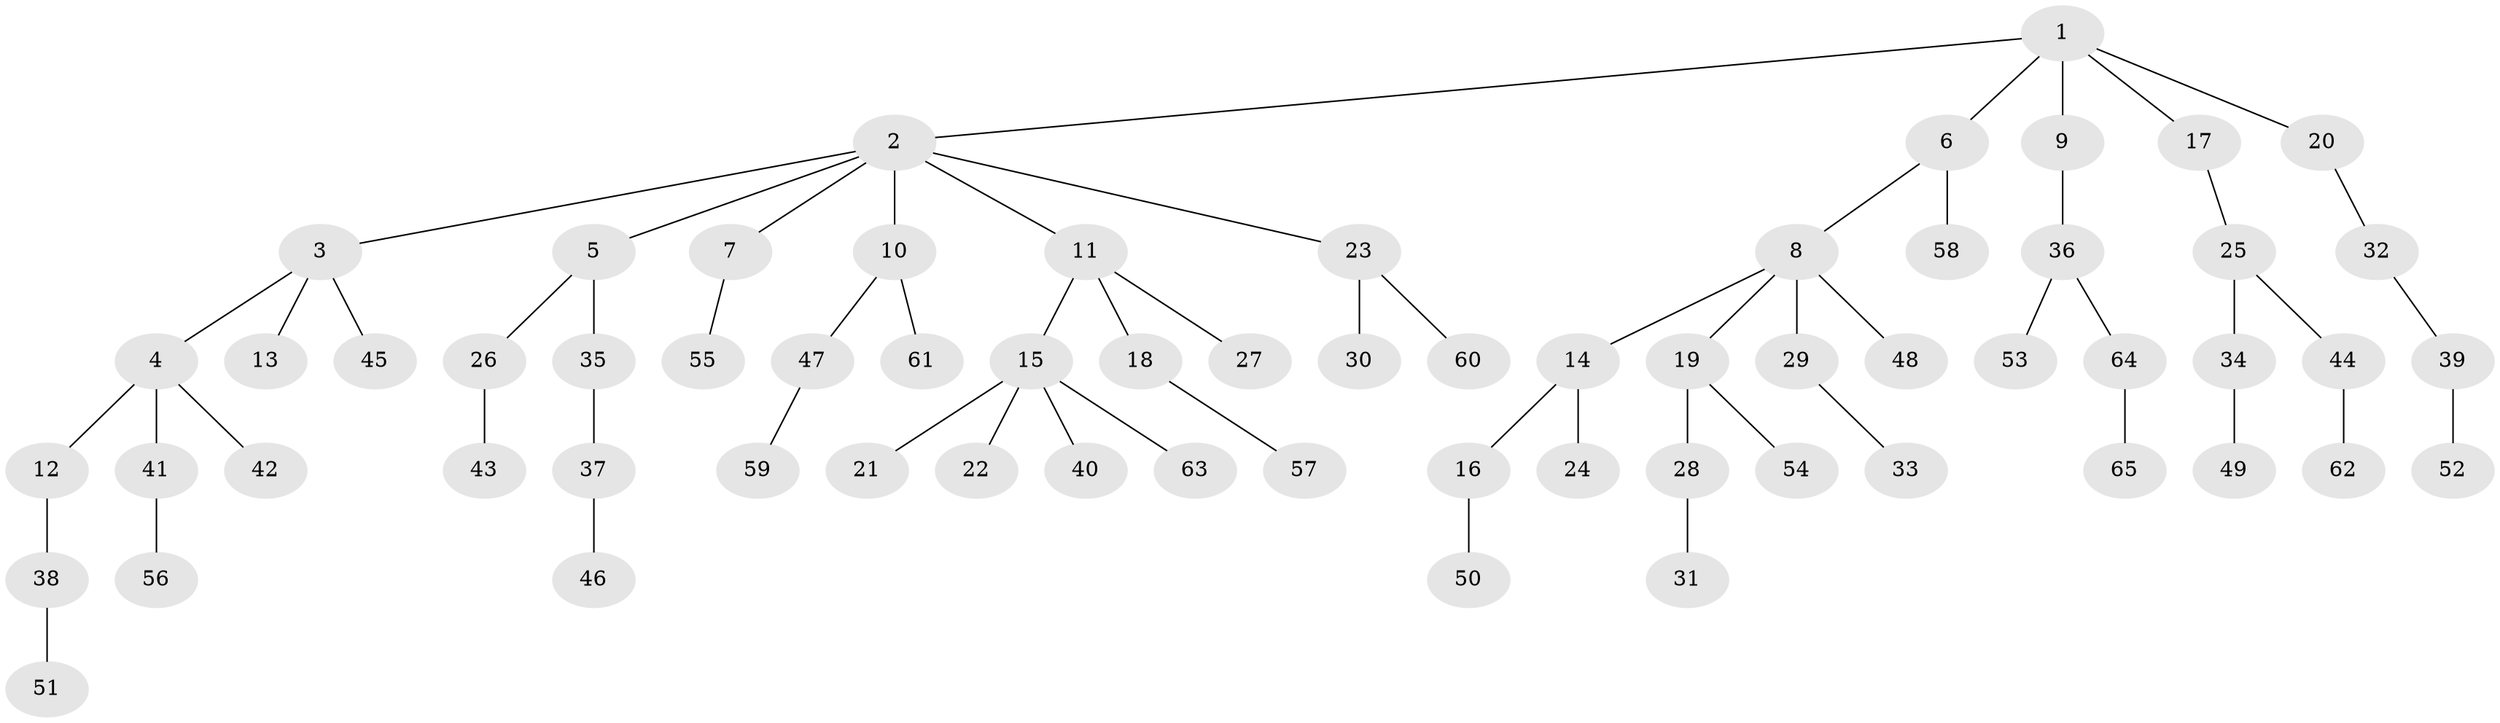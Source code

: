 // Generated by graph-tools (version 1.1) at 2025/50/03/09/25 03:50:24]
// undirected, 65 vertices, 64 edges
graph export_dot {
graph [start="1"]
  node [color=gray90,style=filled];
  1;
  2;
  3;
  4;
  5;
  6;
  7;
  8;
  9;
  10;
  11;
  12;
  13;
  14;
  15;
  16;
  17;
  18;
  19;
  20;
  21;
  22;
  23;
  24;
  25;
  26;
  27;
  28;
  29;
  30;
  31;
  32;
  33;
  34;
  35;
  36;
  37;
  38;
  39;
  40;
  41;
  42;
  43;
  44;
  45;
  46;
  47;
  48;
  49;
  50;
  51;
  52;
  53;
  54;
  55;
  56;
  57;
  58;
  59;
  60;
  61;
  62;
  63;
  64;
  65;
  1 -- 2;
  1 -- 6;
  1 -- 9;
  1 -- 17;
  1 -- 20;
  2 -- 3;
  2 -- 5;
  2 -- 7;
  2 -- 10;
  2 -- 11;
  2 -- 23;
  3 -- 4;
  3 -- 13;
  3 -- 45;
  4 -- 12;
  4 -- 41;
  4 -- 42;
  5 -- 26;
  5 -- 35;
  6 -- 8;
  6 -- 58;
  7 -- 55;
  8 -- 14;
  8 -- 19;
  8 -- 29;
  8 -- 48;
  9 -- 36;
  10 -- 47;
  10 -- 61;
  11 -- 15;
  11 -- 18;
  11 -- 27;
  12 -- 38;
  14 -- 16;
  14 -- 24;
  15 -- 21;
  15 -- 22;
  15 -- 40;
  15 -- 63;
  16 -- 50;
  17 -- 25;
  18 -- 57;
  19 -- 28;
  19 -- 54;
  20 -- 32;
  23 -- 30;
  23 -- 60;
  25 -- 34;
  25 -- 44;
  26 -- 43;
  28 -- 31;
  29 -- 33;
  32 -- 39;
  34 -- 49;
  35 -- 37;
  36 -- 53;
  36 -- 64;
  37 -- 46;
  38 -- 51;
  39 -- 52;
  41 -- 56;
  44 -- 62;
  47 -- 59;
  64 -- 65;
}
